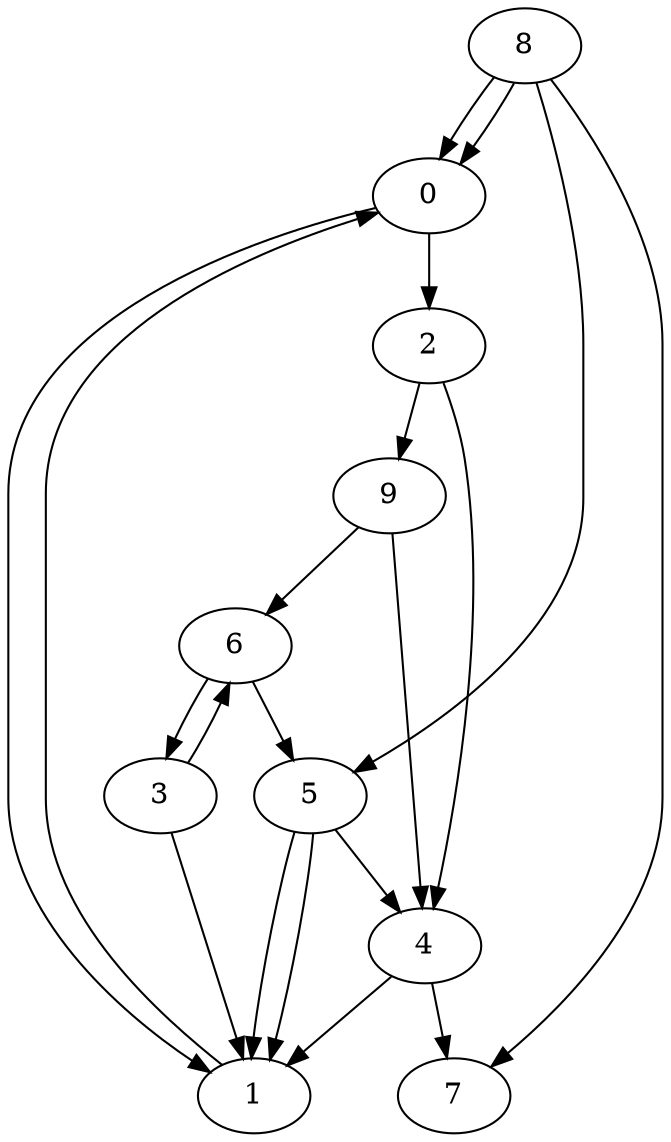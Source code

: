 digraph G {
0;
1;
2;
3;
4;
5;
6;
7;
8;
9;
0->1 ;
0->2 ;
1->0 ;
2->4 ;
2->9 ;
3->6 ;
3->1 ;
4->7 ;
4->1 ;
5->4 ;
5->1 ;
5->1 ;
6->3 ;
6->5 ;
8->0 ;
8->7 ;
8->5 ;
8->0 ;
9->6 ;
9->4 ;
}
